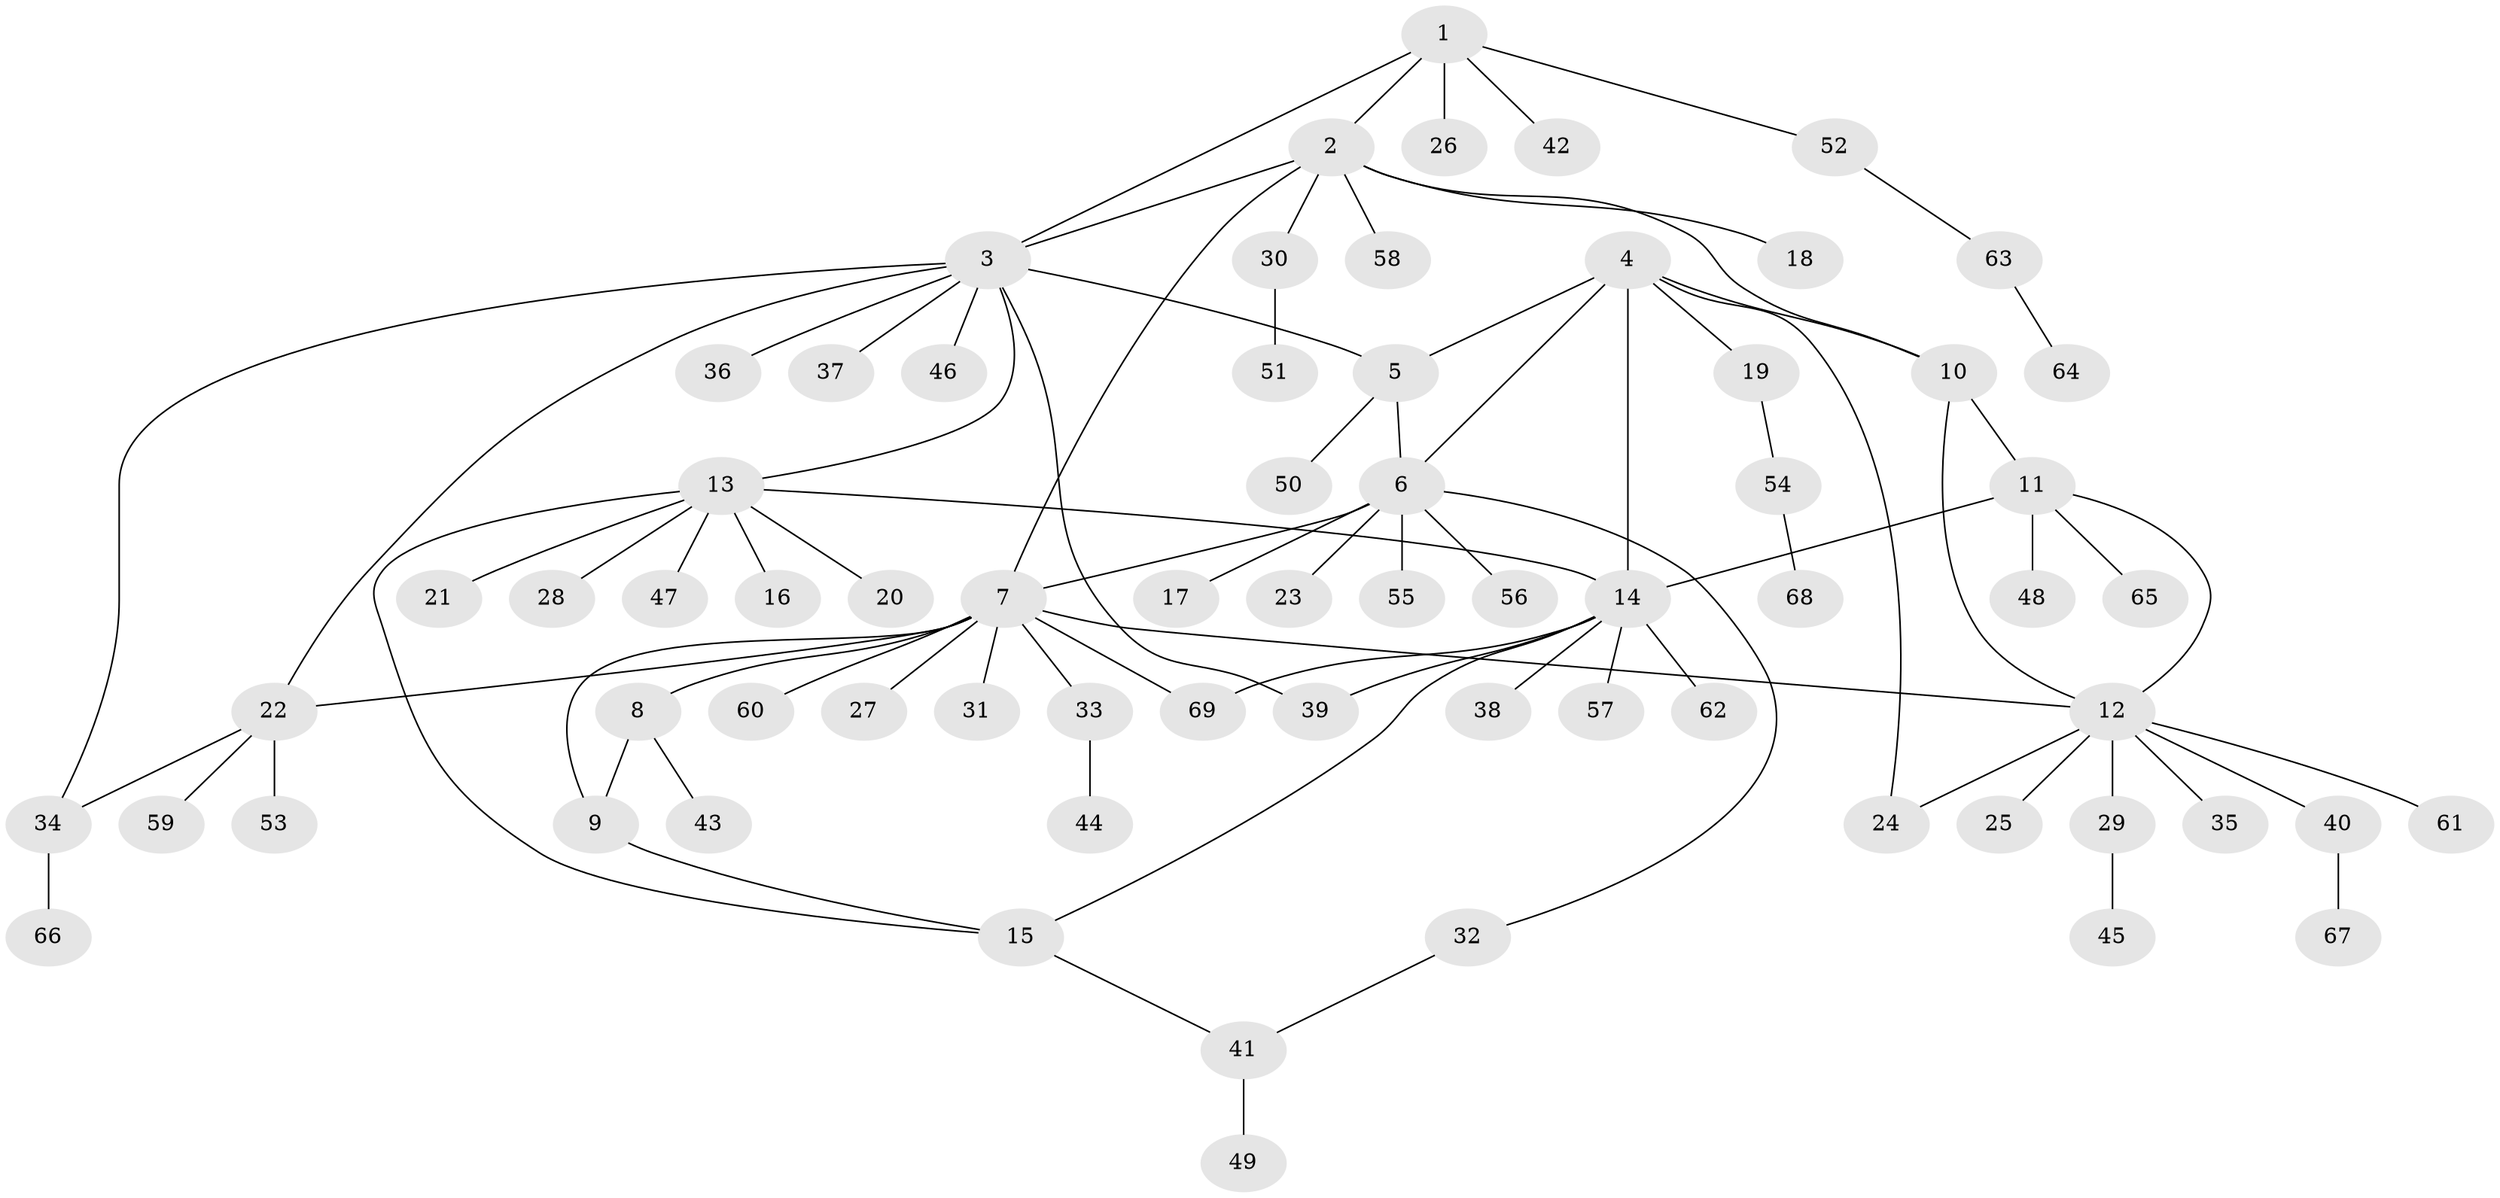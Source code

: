 // Generated by graph-tools (version 1.1) at 2025/50/03/09/25 03:50:30]
// undirected, 69 vertices, 85 edges
graph export_dot {
graph [start="1"]
  node [color=gray90,style=filled];
  1;
  2;
  3;
  4;
  5;
  6;
  7;
  8;
  9;
  10;
  11;
  12;
  13;
  14;
  15;
  16;
  17;
  18;
  19;
  20;
  21;
  22;
  23;
  24;
  25;
  26;
  27;
  28;
  29;
  30;
  31;
  32;
  33;
  34;
  35;
  36;
  37;
  38;
  39;
  40;
  41;
  42;
  43;
  44;
  45;
  46;
  47;
  48;
  49;
  50;
  51;
  52;
  53;
  54;
  55;
  56;
  57;
  58;
  59;
  60;
  61;
  62;
  63;
  64;
  65;
  66;
  67;
  68;
  69;
  1 -- 2;
  1 -- 3;
  1 -- 26;
  1 -- 42;
  1 -- 52;
  2 -- 3;
  2 -- 7;
  2 -- 10;
  2 -- 18;
  2 -- 30;
  2 -- 58;
  3 -- 5;
  3 -- 13;
  3 -- 22;
  3 -- 34;
  3 -- 36;
  3 -- 37;
  3 -- 39;
  3 -- 46;
  4 -- 5;
  4 -- 6;
  4 -- 10;
  4 -- 14;
  4 -- 19;
  4 -- 24;
  5 -- 6;
  5 -- 50;
  6 -- 7;
  6 -- 17;
  6 -- 23;
  6 -- 32;
  6 -- 55;
  6 -- 56;
  7 -- 8;
  7 -- 9;
  7 -- 12;
  7 -- 22;
  7 -- 27;
  7 -- 31;
  7 -- 33;
  7 -- 60;
  7 -- 69;
  8 -- 9;
  8 -- 43;
  9 -- 15;
  10 -- 11;
  10 -- 12;
  11 -- 12;
  11 -- 14;
  11 -- 48;
  11 -- 65;
  12 -- 24;
  12 -- 25;
  12 -- 29;
  12 -- 35;
  12 -- 40;
  12 -- 61;
  13 -- 14;
  13 -- 15;
  13 -- 16;
  13 -- 20;
  13 -- 21;
  13 -- 28;
  13 -- 47;
  14 -- 15;
  14 -- 38;
  14 -- 39;
  14 -- 57;
  14 -- 62;
  14 -- 69;
  15 -- 41;
  19 -- 54;
  22 -- 34;
  22 -- 53;
  22 -- 59;
  29 -- 45;
  30 -- 51;
  32 -- 41;
  33 -- 44;
  34 -- 66;
  40 -- 67;
  41 -- 49;
  52 -- 63;
  54 -- 68;
  63 -- 64;
}
